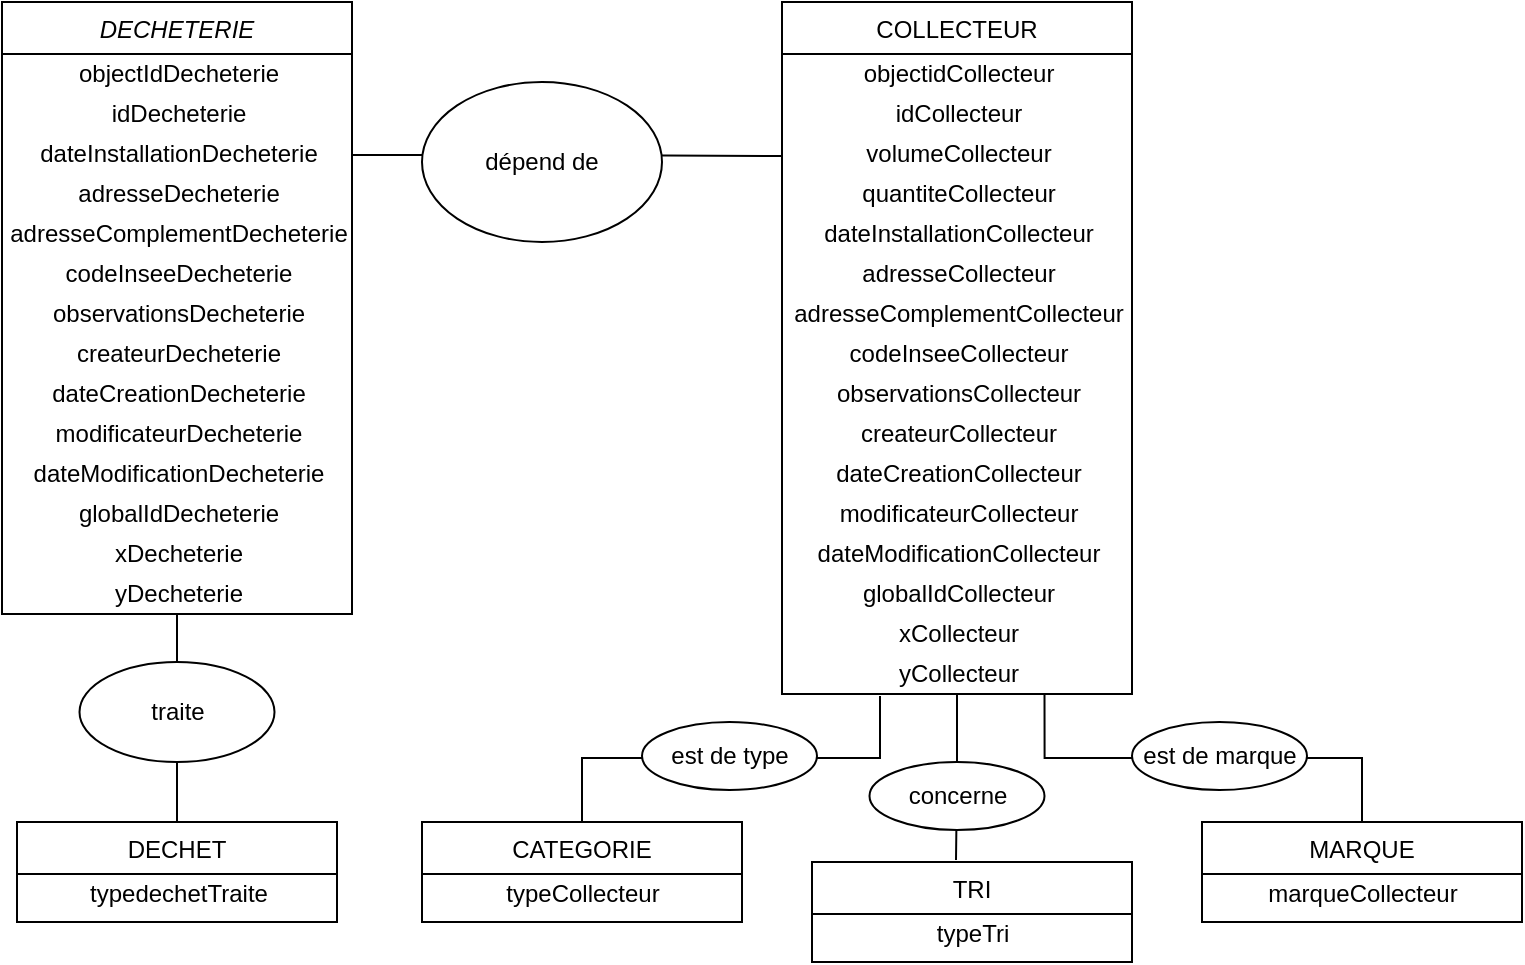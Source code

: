 <mxfile version="13.7.7" type="device"><diagram id="C5RBs43oDa-KdzZeNtuy" name="Page-1"><mxGraphModel dx="2062" dy="1095" grid="1" gridSize="10" guides="1" tooltips="1" connect="1" arrows="1" fold="1" page="1" pageScale="1" pageWidth="827" pageHeight="1169" math="0" shadow="0"><root><mxCell id="WIyWlLk6GJQsqaUBKTNV-0"/><mxCell id="WIyWlLk6GJQsqaUBKTNV-1" parent="WIyWlLk6GJQsqaUBKTNV-0"/><mxCell id="d4rm9CZxvRFUdpnIA79x-48" style="edgeStyle=orthogonalEdgeStyle;rounded=0;orthogonalLoop=1;jettySize=auto;html=1;exitX=0.75;exitY=1;exitDx=0;exitDy=0;entryX=0.5;entryY=0;entryDx=0;entryDy=0;endArrow=none;endFill=0;" edge="1" parent="WIyWlLk6GJQsqaUBKTNV-1" source="zkfFHV4jXpPFQw0GAbJ--17" target="zkfFHV4jXpPFQw0GAbJ--6"><mxGeometry relative="1" as="geometry"/></mxCell><mxCell id="d4rm9CZxvRFUdpnIA79x-43" style="edgeStyle=orthogonalEdgeStyle;rounded=0;orthogonalLoop=1;jettySize=auto;html=1;exitX=1;exitY=0.25;exitDx=0;exitDy=0;entryX=0;entryY=0.55;entryDx=0;entryDy=0;entryPerimeter=0;endArrow=none;endFill=0;" edge="1" parent="WIyWlLk6GJQsqaUBKTNV-1" source="zkfFHV4jXpPFQw0GAbJ--0" target="d4rm9CZxvRFUdpnIA79x-37"><mxGeometry relative="1" as="geometry"/></mxCell><mxCell id="d4rm9CZxvRFUdpnIA79x-45" style="edgeStyle=orthogonalEdgeStyle;rounded=0;orthogonalLoop=1;jettySize=auto;html=1;exitX=0.5;exitY=1;exitDx=0;exitDy=0;entryX=0.5;entryY=0;entryDx=0;entryDy=0;endArrow=none;endFill=0;" edge="1" parent="WIyWlLk6GJQsqaUBKTNV-1" source="zkfFHV4jXpPFQw0GAbJ--0" target="zkfFHV4jXpPFQw0GAbJ--13"><mxGeometry relative="1" as="geometry"/></mxCell><mxCell id="zkfFHV4jXpPFQw0GAbJ--0" value="DECHETERIE" style="swimlane;fontStyle=2;align=center;verticalAlign=top;childLayout=stackLayout;horizontal=1;startSize=26;horizontalStack=0;resizeParent=1;resizeLast=0;collapsible=1;marginBottom=0;rounded=0;shadow=0;strokeWidth=1;" parent="WIyWlLk6GJQsqaUBKTNV-1" vertex="1"><mxGeometry x="50" y="80" width="175" height="306" as="geometry"><mxRectangle x="230" y="140" width="160" height="26" as="alternateBounds"/></mxGeometry></mxCell><mxCell id="d4rm9CZxvRFUdpnIA79x-3" value="objectIdDecheterie" style="text;html=1;align=center;verticalAlign=middle;resizable=0;points=[];autosize=1;" vertex="1" parent="zkfFHV4jXpPFQw0GAbJ--0"><mxGeometry y="26" width="175" height="20" as="geometry"/></mxCell><mxCell id="d4rm9CZxvRFUdpnIA79x-4" value="idDecheterie" style="text;html=1;align=center;verticalAlign=middle;resizable=0;points=[];autosize=1;" vertex="1" parent="zkfFHV4jXpPFQw0GAbJ--0"><mxGeometry y="46" width="175" height="20" as="geometry"/></mxCell><mxCell id="d4rm9CZxvRFUdpnIA79x-7" value="dateInstallationDecheterie" style="text;html=1;align=center;verticalAlign=middle;resizable=0;points=[];autosize=1;" vertex="1" parent="zkfFHV4jXpPFQw0GAbJ--0"><mxGeometry y="66" width="175" height="20" as="geometry"/></mxCell><mxCell id="d4rm9CZxvRFUdpnIA79x-8" value="adresseDecheterie" style="text;html=1;align=center;verticalAlign=middle;resizable=0;points=[];autosize=1;" vertex="1" parent="zkfFHV4jXpPFQw0GAbJ--0"><mxGeometry y="86" width="175" height="20" as="geometry"/></mxCell><mxCell id="d4rm9CZxvRFUdpnIA79x-9" value="adresseComplementDecheterie" style="text;html=1;align=center;verticalAlign=middle;resizable=0;points=[];autosize=1;" vertex="1" parent="zkfFHV4jXpPFQw0GAbJ--0"><mxGeometry y="106" width="175" height="20" as="geometry"/></mxCell><mxCell id="d4rm9CZxvRFUdpnIA79x-10" value="codeInseeDecheterie" style="text;html=1;align=center;verticalAlign=middle;resizable=0;points=[];autosize=1;" vertex="1" parent="zkfFHV4jXpPFQw0GAbJ--0"><mxGeometry y="126" width="175" height="20" as="geometry"/></mxCell><mxCell id="d4rm9CZxvRFUdpnIA79x-11" value="observationsDecheterie" style="text;html=1;align=center;verticalAlign=middle;resizable=0;points=[];autosize=1;" vertex="1" parent="zkfFHV4jXpPFQw0GAbJ--0"><mxGeometry y="146" width="175" height="20" as="geometry"/></mxCell><mxCell id="d4rm9CZxvRFUdpnIA79x-12" value="createurDecheterie" style="text;html=1;align=center;verticalAlign=middle;resizable=0;points=[];autosize=1;" vertex="1" parent="zkfFHV4jXpPFQw0GAbJ--0"><mxGeometry y="166" width="175" height="20" as="geometry"/></mxCell><mxCell id="d4rm9CZxvRFUdpnIA79x-13" value="dateCreationDecheterie" style="text;html=1;align=center;verticalAlign=middle;resizable=0;points=[];autosize=1;" vertex="1" parent="zkfFHV4jXpPFQw0GAbJ--0"><mxGeometry y="186" width="175" height="20" as="geometry"/></mxCell><mxCell id="d4rm9CZxvRFUdpnIA79x-14" value="modificateurDecheterie" style="text;html=1;align=center;verticalAlign=middle;resizable=0;points=[];autosize=1;" vertex="1" parent="zkfFHV4jXpPFQw0GAbJ--0"><mxGeometry y="206" width="175" height="20" as="geometry"/></mxCell><mxCell id="d4rm9CZxvRFUdpnIA79x-15" value="dateModificationDecheterie" style="text;html=1;align=center;verticalAlign=middle;resizable=0;points=[];autosize=1;" vertex="1" parent="zkfFHV4jXpPFQw0GAbJ--0"><mxGeometry y="226" width="175" height="20" as="geometry"/></mxCell><mxCell id="d4rm9CZxvRFUdpnIA79x-16" value="globalIdDecheterie" style="text;html=1;align=center;verticalAlign=middle;resizable=0;points=[];autosize=1;" vertex="1" parent="zkfFHV4jXpPFQw0GAbJ--0"><mxGeometry y="246" width="175" height="20" as="geometry"/></mxCell><mxCell id="d4rm9CZxvRFUdpnIA79x-17" value="xDecheterie" style="text;html=1;align=center;verticalAlign=middle;resizable=0;points=[];autosize=1;" vertex="1" parent="zkfFHV4jXpPFQw0GAbJ--0"><mxGeometry y="266" width="175" height="20" as="geometry"/></mxCell><mxCell id="d4rm9CZxvRFUdpnIA79x-18" value="yDecheterie" style="text;html=1;align=center;verticalAlign=middle;resizable=0;points=[];autosize=1;" vertex="1" parent="zkfFHV4jXpPFQw0GAbJ--0"><mxGeometry y="286" width="175" height="20" as="geometry"/></mxCell><mxCell id="d4rm9CZxvRFUdpnIA79x-44" value="dépend de" style="ellipse;whiteSpace=wrap;html=1;" vertex="1" parent="WIyWlLk6GJQsqaUBKTNV-1"><mxGeometry x="260" y="120" width="120" height="80" as="geometry"/></mxCell><mxCell id="zkfFHV4jXpPFQw0GAbJ--13" value="DECHET" style="swimlane;fontStyle=0;align=center;verticalAlign=top;childLayout=stackLayout;horizontal=1;startSize=26;horizontalStack=0;resizeParent=1;resizeLast=0;collapsible=1;marginBottom=0;rounded=0;shadow=0;strokeWidth=1;" parent="WIyWlLk6GJQsqaUBKTNV-1" vertex="1"><mxGeometry x="57.5" y="490" width="160" height="50" as="geometry"><mxRectangle x="340" y="380" width="170" height="26" as="alternateBounds"/></mxGeometry></mxCell><mxCell id="d4rm9CZxvRFUdpnIA79x-5" value="typedechetTraite" style="text;html=1;align=center;verticalAlign=middle;resizable=0;points=[];autosize=1;" vertex="1" parent="zkfFHV4jXpPFQw0GAbJ--13"><mxGeometry y="26" width="160" height="20" as="geometry"/></mxCell><mxCell id="d4rm9CZxvRFUdpnIA79x-46" value="traite" style="ellipse;whiteSpace=wrap;html=1;" vertex="1" parent="WIyWlLk6GJQsqaUBKTNV-1"><mxGeometry x="88.75" y="410" width="97.5" height="50" as="geometry"/></mxCell><mxCell id="d4rm9CZxvRFUdpnIA79x-51" style="edgeStyle=orthogonalEdgeStyle;rounded=0;orthogonalLoop=1;jettySize=auto;html=1;exitX=0.5;exitY=0;exitDx=0;exitDy=0;endArrow=none;endFill=0;entryX=0.28;entryY=1.05;entryDx=0;entryDy=0;entryPerimeter=0;" edge="1" parent="WIyWlLk6GJQsqaUBKTNV-1" source="d4rm9CZxvRFUdpnIA79x-40" target="d4rm9CZxvRFUdpnIA79x-30"><mxGeometry relative="1" as="geometry"><mxPoint x="578" y="428" as="targetPoint"/></mxGeometry></mxCell><mxCell id="d4rm9CZxvRFUdpnIA79x-53" style="edgeStyle=orthogonalEdgeStyle;rounded=0;orthogonalLoop=1;jettySize=auto;html=1;exitX=0.5;exitY=1;exitDx=0;exitDy=0;entryX=0.45;entryY=-0.02;entryDx=0;entryDy=0;entryPerimeter=0;endArrow=none;endFill=0;" edge="1" parent="WIyWlLk6GJQsqaUBKTNV-1" source="zkfFHV4jXpPFQw0GAbJ--17" target="d4rm9CZxvRFUdpnIA79x-21"><mxGeometry relative="1" as="geometry"/></mxCell><mxCell id="zkfFHV4jXpPFQw0GAbJ--17" value="COLLECTEUR" style="swimlane;fontStyle=0;align=center;verticalAlign=top;childLayout=stackLayout;horizontal=1;startSize=26;horizontalStack=0;resizeParent=1;resizeLast=0;collapsible=1;marginBottom=0;rounded=0;shadow=0;strokeWidth=1;" parent="WIyWlLk6GJQsqaUBKTNV-1" vertex="1"><mxGeometry x="440" y="80" width="175" height="346" as="geometry"><mxRectangle x="550" y="140" width="160" height="26" as="alternateBounds"/></mxGeometry></mxCell><mxCell id="d4rm9CZxvRFUdpnIA79x-19" value="objectidCollecteur" style="text;html=1;align=center;verticalAlign=middle;resizable=0;points=[];autosize=1;" vertex="1" parent="zkfFHV4jXpPFQw0GAbJ--17"><mxGeometry y="26" width="175" height="20" as="geometry"/></mxCell><mxCell id="d4rm9CZxvRFUdpnIA79x-31" value="idCollecteur" style="text;html=1;align=center;verticalAlign=middle;resizable=0;points=[];autosize=1;" vertex="1" parent="zkfFHV4jXpPFQw0GAbJ--17"><mxGeometry y="46" width="175" height="20" as="geometry"/></mxCell><mxCell id="d4rm9CZxvRFUdpnIA79x-37" value="volumeCollecteur" style="text;html=1;align=center;verticalAlign=middle;resizable=0;points=[];autosize=1;" vertex="1" parent="zkfFHV4jXpPFQw0GAbJ--17"><mxGeometry y="66" width="175" height="20" as="geometry"/></mxCell><mxCell id="d4rm9CZxvRFUdpnIA79x-36" value="quantiteCollecteur" style="text;html=1;align=center;verticalAlign=middle;resizable=0;points=[];autosize=1;" vertex="1" parent="zkfFHV4jXpPFQw0GAbJ--17"><mxGeometry y="86" width="175" height="20" as="geometry"/></mxCell><mxCell id="d4rm9CZxvRFUdpnIA79x-35" value="dateInstallationCollecteur" style="text;html=1;align=center;verticalAlign=middle;resizable=0;points=[];autosize=1;" vertex="1" parent="zkfFHV4jXpPFQw0GAbJ--17"><mxGeometry y="106" width="175" height="20" as="geometry"/></mxCell><mxCell id="d4rm9CZxvRFUdpnIA79x-34" value="adresseCollecteur" style="text;html=1;align=center;verticalAlign=middle;resizable=0;points=[];autosize=1;" vertex="1" parent="zkfFHV4jXpPFQw0GAbJ--17"><mxGeometry y="126" width="175" height="20" as="geometry"/></mxCell><mxCell id="d4rm9CZxvRFUdpnIA79x-33" value="adresseComplementCollecteur" style="text;html=1;align=center;verticalAlign=middle;resizable=0;points=[];autosize=1;" vertex="1" parent="zkfFHV4jXpPFQw0GAbJ--17"><mxGeometry y="146" width="175" height="20" as="geometry"/></mxCell><mxCell id="d4rm9CZxvRFUdpnIA79x-32" value="codeInseeCollecteur" style="text;html=1;align=center;verticalAlign=middle;resizable=0;points=[];autosize=1;" vertex="1" parent="zkfFHV4jXpPFQw0GAbJ--17"><mxGeometry y="166" width="175" height="20" as="geometry"/></mxCell><mxCell id="d4rm9CZxvRFUdpnIA79x-20" value="observationsCollecteur" style="text;html=1;align=center;verticalAlign=middle;resizable=0;points=[];autosize=1;" vertex="1" parent="zkfFHV4jXpPFQw0GAbJ--17"><mxGeometry y="186" width="175" height="20" as="geometry"/></mxCell><mxCell id="d4rm9CZxvRFUdpnIA79x-24" value="createurCollecteur" style="text;html=1;align=center;verticalAlign=middle;resizable=0;points=[];autosize=1;" vertex="1" parent="zkfFHV4jXpPFQw0GAbJ--17"><mxGeometry y="206" width="175" height="20" as="geometry"/></mxCell><mxCell id="d4rm9CZxvRFUdpnIA79x-25" value="dateCreationCollecteur" style="text;html=1;align=center;verticalAlign=middle;resizable=0;points=[];autosize=1;" vertex="1" parent="zkfFHV4jXpPFQw0GAbJ--17"><mxGeometry y="226" width="175" height="20" as="geometry"/></mxCell><mxCell id="d4rm9CZxvRFUdpnIA79x-26" value="modificateurCollecteur" style="text;html=1;align=center;verticalAlign=middle;resizable=0;points=[];autosize=1;" vertex="1" parent="zkfFHV4jXpPFQw0GAbJ--17"><mxGeometry y="246" width="175" height="20" as="geometry"/></mxCell><mxCell id="d4rm9CZxvRFUdpnIA79x-27" value="dateModificationCollecteur" style="text;html=1;align=center;verticalAlign=middle;resizable=0;points=[];autosize=1;" vertex="1" parent="zkfFHV4jXpPFQw0GAbJ--17"><mxGeometry y="266" width="175" height="20" as="geometry"/></mxCell><mxCell id="d4rm9CZxvRFUdpnIA79x-28" value="globalIdCollecteur" style="text;html=1;align=center;verticalAlign=middle;resizable=0;points=[];autosize=1;" vertex="1" parent="zkfFHV4jXpPFQw0GAbJ--17"><mxGeometry y="286" width="175" height="20" as="geometry"/></mxCell><mxCell id="d4rm9CZxvRFUdpnIA79x-29" value="xCollecteur" style="text;html=1;align=center;verticalAlign=middle;resizable=0;points=[];autosize=1;" vertex="1" parent="zkfFHV4jXpPFQw0GAbJ--17"><mxGeometry y="306" width="175" height="20" as="geometry"/></mxCell><mxCell id="d4rm9CZxvRFUdpnIA79x-30" value="yCollecteur" style="text;html=1;align=center;verticalAlign=middle;resizable=0;points=[];autosize=1;" vertex="1" parent="zkfFHV4jXpPFQw0GAbJ--17"><mxGeometry y="326" width="175" height="20" as="geometry"/></mxCell><mxCell id="d4rm9CZxvRFUdpnIA79x-54" value="est de marque" style="ellipse;whiteSpace=wrap;html=1;" vertex="1" parent="WIyWlLk6GJQsqaUBKTNV-1"><mxGeometry x="615" y="440" width="87.5" height="34" as="geometry"/></mxCell><mxCell id="zkfFHV4jXpPFQw0GAbJ--6" value="MARQUE" style="swimlane;fontStyle=0;align=center;verticalAlign=top;childLayout=stackLayout;horizontal=1;startSize=26;horizontalStack=0;resizeParent=1;resizeLast=0;collapsible=1;marginBottom=0;rounded=0;shadow=0;strokeWidth=1;" parent="WIyWlLk6GJQsqaUBKTNV-1" vertex="1"><mxGeometry x="650" y="490" width="160" height="50" as="geometry"><mxRectangle x="130" y="380" width="160" height="26" as="alternateBounds"/></mxGeometry></mxCell><mxCell id="d4rm9CZxvRFUdpnIA79x-38" value="marqueCollecteur" style="text;html=1;align=center;verticalAlign=middle;resizable=0;points=[];autosize=1;" vertex="1" parent="zkfFHV4jXpPFQw0GAbJ--6"><mxGeometry y="26" width="160" height="20" as="geometry"/></mxCell><mxCell id="d4rm9CZxvRFUdpnIA79x-40" value="CATEGORIE" style="swimlane;fontStyle=0;align=center;verticalAlign=top;childLayout=stackLayout;horizontal=1;startSize=26;horizontalStack=0;resizeParent=1;resizeLast=0;collapsible=1;marginBottom=0;rounded=0;shadow=0;strokeWidth=1;" vertex="1" parent="WIyWlLk6GJQsqaUBKTNV-1"><mxGeometry x="260" y="490" width="160" height="50" as="geometry"><mxRectangle x="340" y="380" width="170" height="26" as="alternateBounds"/></mxGeometry></mxCell><mxCell id="d4rm9CZxvRFUdpnIA79x-41" value="typeCollecteur" style="text;html=1;align=center;verticalAlign=middle;resizable=0;points=[];autosize=1;" vertex="1" parent="d4rm9CZxvRFUdpnIA79x-40"><mxGeometry y="26" width="160" height="20" as="geometry"/></mxCell><mxCell id="d4rm9CZxvRFUdpnIA79x-55" value="est de type" style="ellipse;whiteSpace=wrap;html=1;" vertex="1" parent="WIyWlLk6GJQsqaUBKTNV-1"><mxGeometry x="370" y="440" width="87.5" height="34" as="geometry"/></mxCell><mxCell id="d4rm9CZxvRFUdpnIA79x-56" value="concerne" style="ellipse;whiteSpace=wrap;html=1;" vertex="1" parent="WIyWlLk6GJQsqaUBKTNV-1"><mxGeometry x="483.75" y="460" width="87.5" height="34" as="geometry"/></mxCell><mxCell id="d4rm9CZxvRFUdpnIA79x-21" value="TRI" style="swimlane;fontStyle=0;align=center;verticalAlign=top;childLayout=stackLayout;horizontal=1;startSize=26;horizontalStack=0;resizeParent=1;resizeLast=0;collapsible=1;marginBottom=0;rounded=0;shadow=0;strokeWidth=1;" vertex="1" parent="WIyWlLk6GJQsqaUBKTNV-1"><mxGeometry x="455" y="510" width="160" height="50" as="geometry"><mxRectangle x="340" y="380" width="170" height="26" as="alternateBounds"/></mxGeometry></mxCell><mxCell id="d4rm9CZxvRFUdpnIA79x-22" value="typeTri" style="text;html=1;align=center;verticalAlign=middle;resizable=0;points=[];autosize=1;" vertex="1" parent="d4rm9CZxvRFUdpnIA79x-21"><mxGeometry y="26" width="160" height="20" as="geometry"/></mxCell></root></mxGraphModel></diagram></mxfile>